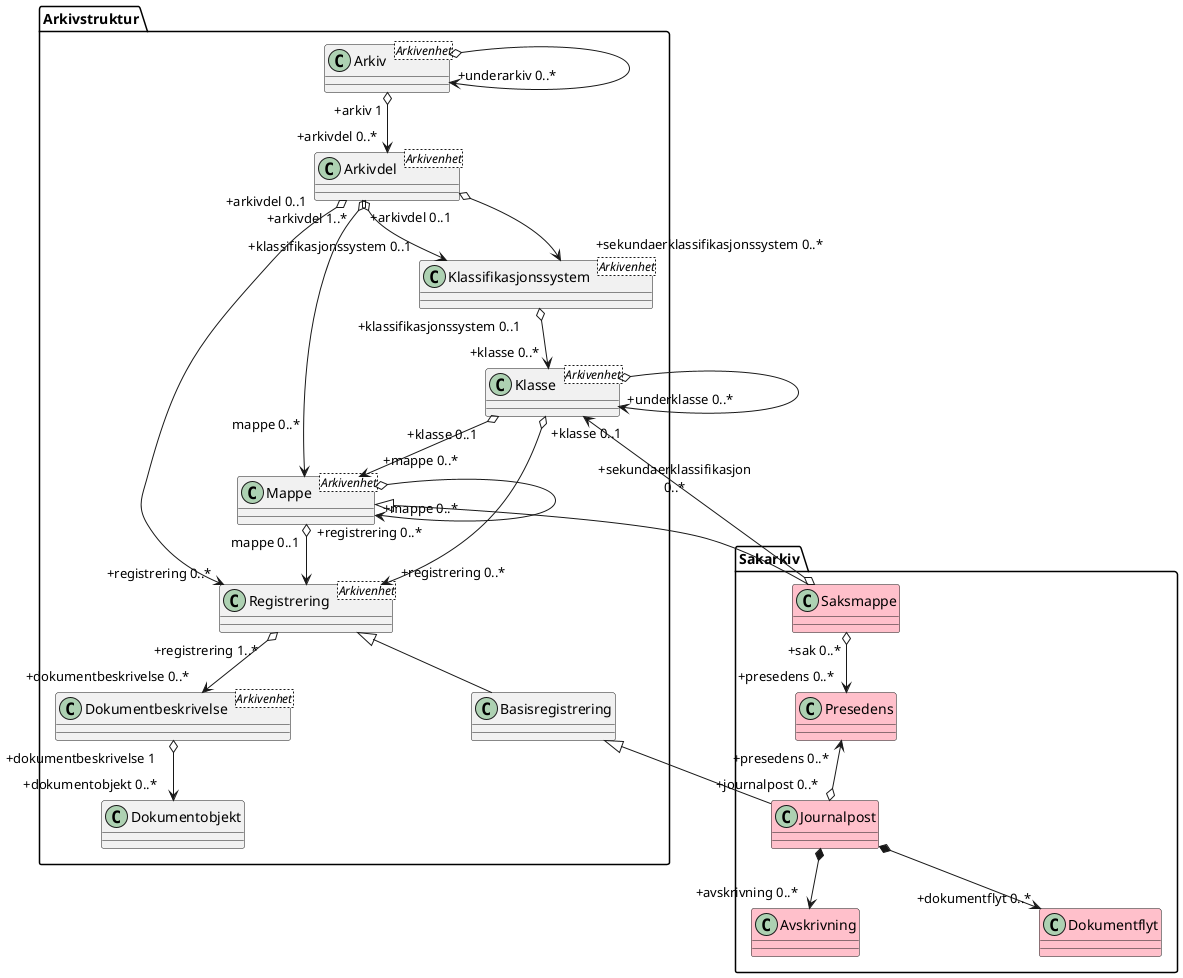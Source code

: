 @startuml
skinparam classAttributeIconSize 0
skinparam nodesep 180

class Arkivstruktur.Arkiv <Arkivenhet>
class Arkivstruktur.Arkivdel <Arkivenhet>
class Arkivstruktur.Klassifikasjonssystem <Arkivenhet>
class Arkivstruktur.Klasse <Arkivenhet>
class Arkivstruktur.Mappe <Arkivenhet>
class Arkivstruktur.Registrering <Arkivenhet>
class Arkivstruktur.Dokumentbeskrivelse <Arkivenhet>
class Sakarkiv.Saksmappe #pink
class Sakarkiv.Presedens #pink
class Sakarkiv.Journalpost #pink
class Sakarkiv.Avskrivning #pink
class Sakarkiv.Dokumentflyt #pink

Arkivstruktur.Arkiv o-> "+underarkiv 0..*" Arkivstruktur.Arkiv
Arkivstruktur.Arkiv "+arkiv 1" o--> "+arkivdel 0..*" Arkivstruktur.Arkivdel
Arkivstruktur.Arkivdel "+arkivdel 1..*" o--> "+klassifikasjonssystem 0..1" Arkivstruktur.Klassifikasjonssystem
Arkivstruktur.Arkivdel o--> "+sekundaerklassifikasjonssystem 0..*" Arkivstruktur.Klassifikasjonssystem
Arkivstruktur.Klassifikasjonssystem "+klassifikasjonssystem 0..1" o--> "+klasse 0..*" Arkivstruktur.Klasse
Arkivstruktur.Klasse o--> "+underklasse 0..*" Arkivstruktur.Klasse
Arkivstruktur.Klasse "+klasse 0..1" o--> "+mappe 0..*" Arkivstruktur.Mappe
Arkivstruktur.Mappe o--> "+mappe 0..*" Arkivstruktur.Mappe
Arkivstruktur.Mappe <|-- Sakarkiv.Saksmappe
Arkivstruktur.Klasse "\n\n+sekundaerklassifikasjon\n0..*" <--o Sakarkiv.Saksmappe
Arkivstruktur.Mappe "mappe 0..1" o--> "+registrering 0..*\n\n" Arkivstruktur.Registrering
Arkivstruktur.Mappe "mappe 0..*\n\n" <--o "+arkivdel 0..1" Arkivstruktur.Arkivdel
Arkivstruktur.Klasse "+klasse 0..1" o--> "+registrering 0..*" Arkivstruktur.Registrering
Arkivstruktur.Registrering "+registrering 1..*" o--> "+dokumentbeskrivelse 0..*" Arkivstruktur.Dokumentbeskrivelse
Arkivstruktur.Registrering "+registrering 0..*" <--o "+arkivdel 0..1" Arkivstruktur.Arkivdel
Arkivstruktur.Registrering <|-- Arkivstruktur.Basisregistrering
Arkivstruktur.Dokumentbeskrivelse "+dokumentbeskrivelse 1" o--> "+dokumentobjekt 0..*" Arkivstruktur.Dokumentobjekt
Sakarkiv.Saksmappe "+sak 0..*" o--> "+presedens 0..*" Sakarkiv.Presedens
Arkivstruktur.Basisregistrering <|-- Sakarkiv.Journalpost
Sakarkiv.Presedens "+presedens 0..*" <--o "+journalpost 0..*" Sakarkiv.Journalpost
Sakarkiv.Journalpost *--> "+avskrivning 0..*" Sakarkiv.Avskrivning
Sakarkiv.Journalpost *--> "+dokumentflyt 0..*" Sakarkiv.Dokumentflyt
@enduml
